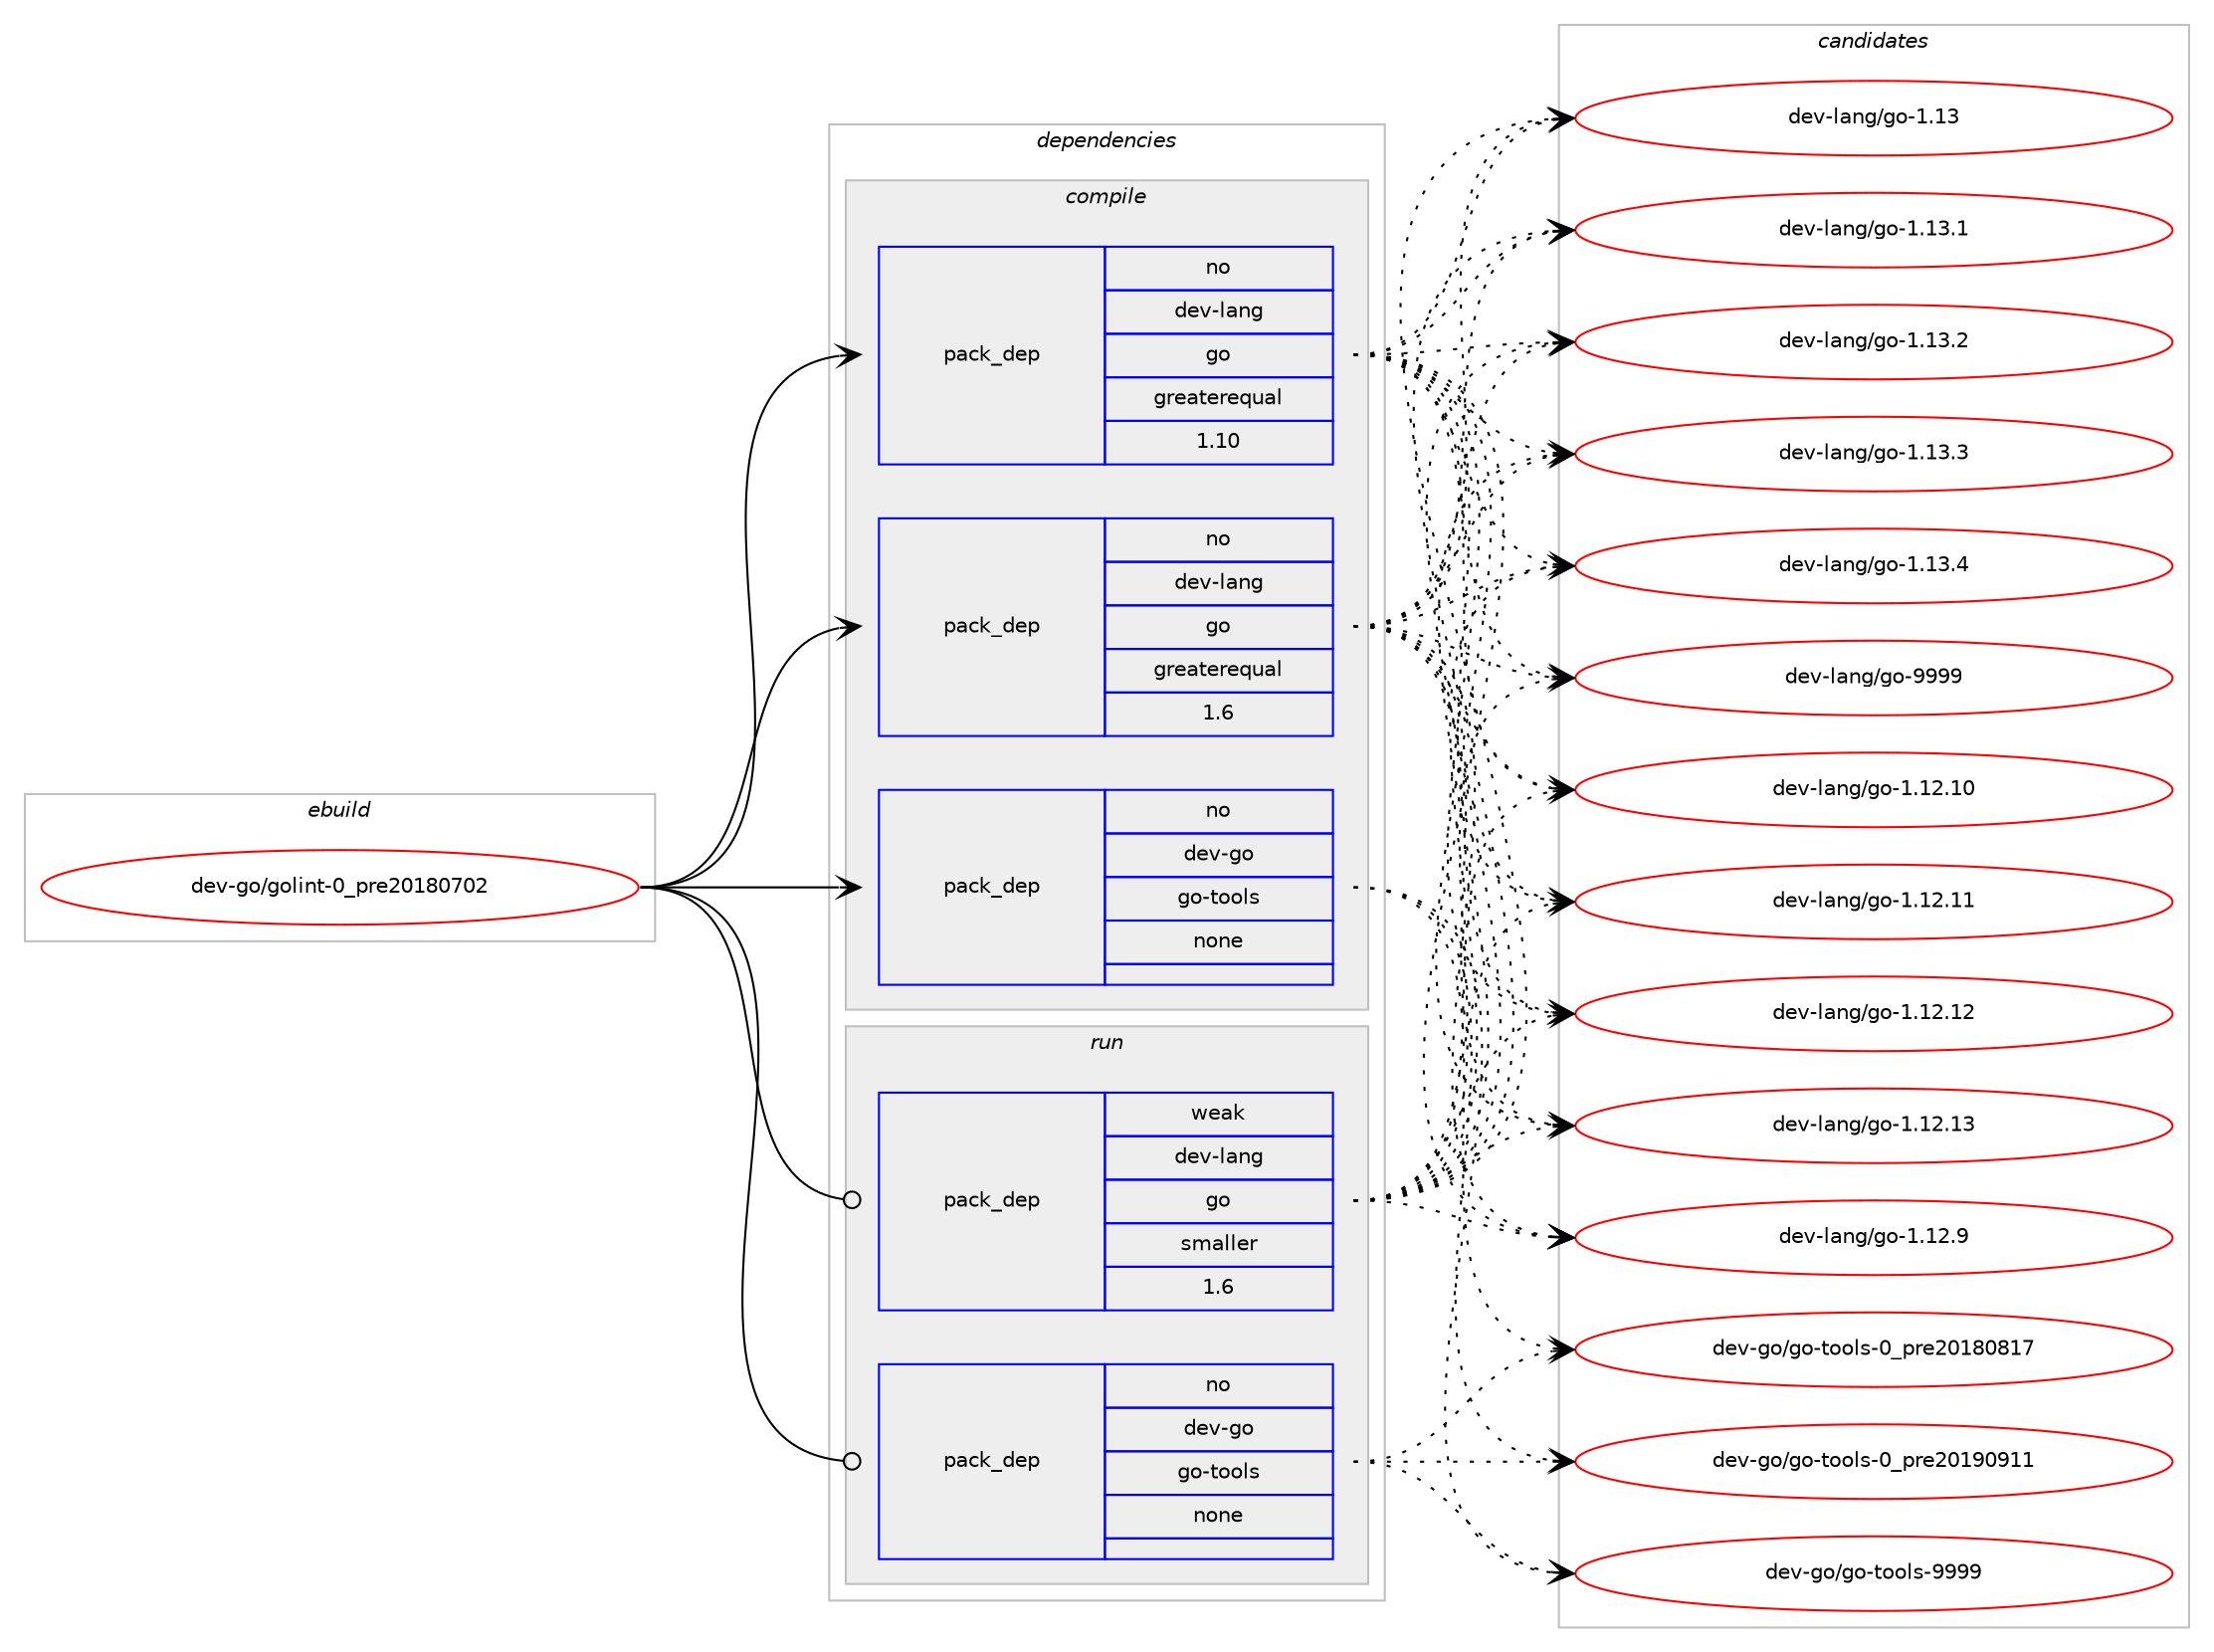 digraph prolog {

# *************
# Graph options
# *************

newrank=true;
concentrate=true;
compound=true;
graph [rankdir=LR,fontname=Helvetica,fontsize=10,ranksep=1.5];#, ranksep=2.5, nodesep=0.2];
edge  [arrowhead=vee];
node  [fontname=Helvetica,fontsize=10];

# **********
# The ebuild
# **********

subgraph cluster_leftcol {
color=gray;
rank=same;
label=<<i>ebuild</i>>;
id [label="dev-go/golint-0_pre20180702", color=red, width=4, href="../dev-go/golint-0_pre20180702.svg"];
}

# ****************
# The dependencies
# ****************

subgraph cluster_midcol {
color=gray;
label=<<i>dependencies</i>>;
subgraph cluster_compile {
fillcolor="#eeeeee";
style=filled;
label=<<i>compile</i>>;
subgraph pack391118 {
dependency525526 [label=<<TABLE BORDER="0" CELLBORDER="1" CELLSPACING="0" CELLPADDING="4" WIDTH="220"><TR><TD ROWSPAN="6" CELLPADDING="30">pack_dep</TD></TR><TR><TD WIDTH="110">no</TD></TR><TR><TD>dev-go</TD></TR><TR><TD>go-tools</TD></TR><TR><TD>none</TD></TR><TR><TD></TD></TR></TABLE>>, shape=none, color=blue];
}
id:e -> dependency525526:w [weight=20,style="solid",arrowhead="vee"];
subgraph pack391119 {
dependency525527 [label=<<TABLE BORDER="0" CELLBORDER="1" CELLSPACING="0" CELLPADDING="4" WIDTH="220"><TR><TD ROWSPAN="6" CELLPADDING="30">pack_dep</TD></TR><TR><TD WIDTH="110">no</TD></TR><TR><TD>dev-lang</TD></TR><TR><TD>go</TD></TR><TR><TD>greaterequal</TD></TR><TR><TD>1.10</TD></TR></TABLE>>, shape=none, color=blue];
}
id:e -> dependency525527:w [weight=20,style="solid",arrowhead="vee"];
subgraph pack391120 {
dependency525528 [label=<<TABLE BORDER="0" CELLBORDER="1" CELLSPACING="0" CELLPADDING="4" WIDTH="220"><TR><TD ROWSPAN="6" CELLPADDING="30">pack_dep</TD></TR><TR><TD WIDTH="110">no</TD></TR><TR><TD>dev-lang</TD></TR><TR><TD>go</TD></TR><TR><TD>greaterequal</TD></TR><TR><TD>1.6</TD></TR></TABLE>>, shape=none, color=blue];
}
id:e -> dependency525528:w [weight=20,style="solid",arrowhead="vee"];
}
subgraph cluster_compileandrun {
fillcolor="#eeeeee";
style=filled;
label=<<i>compile and run</i>>;
}
subgraph cluster_run {
fillcolor="#eeeeee";
style=filled;
label=<<i>run</i>>;
subgraph pack391121 {
dependency525529 [label=<<TABLE BORDER="0" CELLBORDER="1" CELLSPACING="0" CELLPADDING="4" WIDTH="220"><TR><TD ROWSPAN="6" CELLPADDING="30">pack_dep</TD></TR><TR><TD WIDTH="110">no</TD></TR><TR><TD>dev-go</TD></TR><TR><TD>go-tools</TD></TR><TR><TD>none</TD></TR><TR><TD></TD></TR></TABLE>>, shape=none, color=blue];
}
id:e -> dependency525529:w [weight=20,style="solid",arrowhead="odot"];
subgraph pack391122 {
dependency525530 [label=<<TABLE BORDER="0" CELLBORDER="1" CELLSPACING="0" CELLPADDING="4" WIDTH="220"><TR><TD ROWSPAN="6" CELLPADDING="30">pack_dep</TD></TR><TR><TD WIDTH="110">weak</TD></TR><TR><TD>dev-lang</TD></TR><TR><TD>go</TD></TR><TR><TD>smaller</TD></TR><TR><TD>1.6</TD></TR></TABLE>>, shape=none, color=blue];
}
id:e -> dependency525530:w [weight=20,style="solid",arrowhead="odot"];
}
}

# **************
# The candidates
# **************

subgraph cluster_choices {
rank=same;
color=gray;
label=<<i>candidates</i>>;

subgraph choice391118 {
color=black;
nodesep=1;
choice1001011184510311147103111451161111111081154548951121141015048495648564955 [label="dev-go/go-tools-0_pre20180817", color=red, width=4,href="../dev-go/go-tools-0_pre20180817.svg"];
choice1001011184510311147103111451161111111081154548951121141015048495748574949 [label="dev-go/go-tools-0_pre20190911", color=red, width=4,href="../dev-go/go-tools-0_pre20190911.svg"];
choice1001011184510311147103111451161111111081154557575757 [label="dev-go/go-tools-9999", color=red, width=4,href="../dev-go/go-tools-9999.svg"];
dependency525526:e -> choice1001011184510311147103111451161111111081154548951121141015048495648564955:w [style=dotted,weight="100"];
dependency525526:e -> choice1001011184510311147103111451161111111081154548951121141015048495748574949:w [style=dotted,weight="100"];
dependency525526:e -> choice1001011184510311147103111451161111111081154557575757:w [style=dotted,weight="100"];
}
subgraph choice391119 {
color=black;
nodesep=1;
choice1001011184510897110103471031114549464950464948 [label="dev-lang/go-1.12.10", color=red, width=4,href="../dev-lang/go-1.12.10.svg"];
choice1001011184510897110103471031114549464950464949 [label="dev-lang/go-1.12.11", color=red, width=4,href="../dev-lang/go-1.12.11.svg"];
choice1001011184510897110103471031114549464950464950 [label="dev-lang/go-1.12.12", color=red, width=4,href="../dev-lang/go-1.12.12.svg"];
choice1001011184510897110103471031114549464950464951 [label="dev-lang/go-1.12.13", color=red, width=4,href="../dev-lang/go-1.12.13.svg"];
choice10010111845108971101034710311145494649504657 [label="dev-lang/go-1.12.9", color=red, width=4,href="../dev-lang/go-1.12.9.svg"];
choice1001011184510897110103471031114549464951 [label="dev-lang/go-1.13", color=red, width=4,href="../dev-lang/go-1.13.svg"];
choice10010111845108971101034710311145494649514649 [label="dev-lang/go-1.13.1", color=red, width=4,href="../dev-lang/go-1.13.1.svg"];
choice10010111845108971101034710311145494649514650 [label="dev-lang/go-1.13.2", color=red, width=4,href="../dev-lang/go-1.13.2.svg"];
choice10010111845108971101034710311145494649514651 [label="dev-lang/go-1.13.3", color=red, width=4,href="../dev-lang/go-1.13.3.svg"];
choice10010111845108971101034710311145494649514652 [label="dev-lang/go-1.13.4", color=red, width=4,href="../dev-lang/go-1.13.4.svg"];
choice1001011184510897110103471031114557575757 [label="dev-lang/go-9999", color=red, width=4,href="../dev-lang/go-9999.svg"];
dependency525527:e -> choice1001011184510897110103471031114549464950464948:w [style=dotted,weight="100"];
dependency525527:e -> choice1001011184510897110103471031114549464950464949:w [style=dotted,weight="100"];
dependency525527:e -> choice1001011184510897110103471031114549464950464950:w [style=dotted,weight="100"];
dependency525527:e -> choice1001011184510897110103471031114549464950464951:w [style=dotted,weight="100"];
dependency525527:e -> choice10010111845108971101034710311145494649504657:w [style=dotted,weight="100"];
dependency525527:e -> choice1001011184510897110103471031114549464951:w [style=dotted,weight="100"];
dependency525527:e -> choice10010111845108971101034710311145494649514649:w [style=dotted,weight="100"];
dependency525527:e -> choice10010111845108971101034710311145494649514650:w [style=dotted,weight="100"];
dependency525527:e -> choice10010111845108971101034710311145494649514651:w [style=dotted,weight="100"];
dependency525527:e -> choice10010111845108971101034710311145494649514652:w [style=dotted,weight="100"];
dependency525527:e -> choice1001011184510897110103471031114557575757:w [style=dotted,weight="100"];
}
subgraph choice391120 {
color=black;
nodesep=1;
choice1001011184510897110103471031114549464950464948 [label="dev-lang/go-1.12.10", color=red, width=4,href="../dev-lang/go-1.12.10.svg"];
choice1001011184510897110103471031114549464950464949 [label="dev-lang/go-1.12.11", color=red, width=4,href="../dev-lang/go-1.12.11.svg"];
choice1001011184510897110103471031114549464950464950 [label="dev-lang/go-1.12.12", color=red, width=4,href="../dev-lang/go-1.12.12.svg"];
choice1001011184510897110103471031114549464950464951 [label="dev-lang/go-1.12.13", color=red, width=4,href="../dev-lang/go-1.12.13.svg"];
choice10010111845108971101034710311145494649504657 [label="dev-lang/go-1.12.9", color=red, width=4,href="../dev-lang/go-1.12.9.svg"];
choice1001011184510897110103471031114549464951 [label="dev-lang/go-1.13", color=red, width=4,href="../dev-lang/go-1.13.svg"];
choice10010111845108971101034710311145494649514649 [label="dev-lang/go-1.13.1", color=red, width=4,href="../dev-lang/go-1.13.1.svg"];
choice10010111845108971101034710311145494649514650 [label="dev-lang/go-1.13.2", color=red, width=4,href="../dev-lang/go-1.13.2.svg"];
choice10010111845108971101034710311145494649514651 [label="dev-lang/go-1.13.3", color=red, width=4,href="../dev-lang/go-1.13.3.svg"];
choice10010111845108971101034710311145494649514652 [label="dev-lang/go-1.13.4", color=red, width=4,href="../dev-lang/go-1.13.4.svg"];
choice1001011184510897110103471031114557575757 [label="dev-lang/go-9999", color=red, width=4,href="../dev-lang/go-9999.svg"];
dependency525528:e -> choice1001011184510897110103471031114549464950464948:w [style=dotted,weight="100"];
dependency525528:e -> choice1001011184510897110103471031114549464950464949:w [style=dotted,weight="100"];
dependency525528:e -> choice1001011184510897110103471031114549464950464950:w [style=dotted,weight="100"];
dependency525528:e -> choice1001011184510897110103471031114549464950464951:w [style=dotted,weight="100"];
dependency525528:e -> choice10010111845108971101034710311145494649504657:w [style=dotted,weight="100"];
dependency525528:e -> choice1001011184510897110103471031114549464951:w [style=dotted,weight="100"];
dependency525528:e -> choice10010111845108971101034710311145494649514649:w [style=dotted,weight="100"];
dependency525528:e -> choice10010111845108971101034710311145494649514650:w [style=dotted,weight="100"];
dependency525528:e -> choice10010111845108971101034710311145494649514651:w [style=dotted,weight="100"];
dependency525528:e -> choice10010111845108971101034710311145494649514652:w [style=dotted,weight="100"];
dependency525528:e -> choice1001011184510897110103471031114557575757:w [style=dotted,weight="100"];
}
subgraph choice391121 {
color=black;
nodesep=1;
choice1001011184510311147103111451161111111081154548951121141015048495648564955 [label="dev-go/go-tools-0_pre20180817", color=red, width=4,href="../dev-go/go-tools-0_pre20180817.svg"];
choice1001011184510311147103111451161111111081154548951121141015048495748574949 [label="dev-go/go-tools-0_pre20190911", color=red, width=4,href="../dev-go/go-tools-0_pre20190911.svg"];
choice1001011184510311147103111451161111111081154557575757 [label="dev-go/go-tools-9999", color=red, width=4,href="../dev-go/go-tools-9999.svg"];
dependency525529:e -> choice1001011184510311147103111451161111111081154548951121141015048495648564955:w [style=dotted,weight="100"];
dependency525529:e -> choice1001011184510311147103111451161111111081154548951121141015048495748574949:w [style=dotted,weight="100"];
dependency525529:e -> choice1001011184510311147103111451161111111081154557575757:w [style=dotted,weight="100"];
}
subgraph choice391122 {
color=black;
nodesep=1;
choice1001011184510897110103471031114549464950464948 [label="dev-lang/go-1.12.10", color=red, width=4,href="../dev-lang/go-1.12.10.svg"];
choice1001011184510897110103471031114549464950464949 [label="dev-lang/go-1.12.11", color=red, width=4,href="../dev-lang/go-1.12.11.svg"];
choice1001011184510897110103471031114549464950464950 [label="dev-lang/go-1.12.12", color=red, width=4,href="../dev-lang/go-1.12.12.svg"];
choice1001011184510897110103471031114549464950464951 [label="dev-lang/go-1.12.13", color=red, width=4,href="../dev-lang/go-1.12.13.svg"];
choice10010111845108971101034710311145494649504657 [label="dev-lang/go-1.12.9", color=red, width=4,href="../dev-lang/go-1.12.9.svg"];
choice1001011184510897110103471031114549464951 [label="dev-lang/go-1.13", color=red, width=4,href="../dev-lang/go-1.13.svg"];
choice10010111845108971101034710311145494649514649 [label="dev-lang/go-1.13.1", color=red, width=4,href="../dev-lang/go-1.13.1.svg"];
choice10010111845108971101034710311145494649514650 [label="dev-lang/go-1.13.2", color=red, width=4,href="../dev-lang/go-1.13.2.svg"];
choice10010111845108971101034710311145494649514651 [label="dev-lang/go-1.13.3", color=red, width=4,href="../dev-lang/go-1.13.3.svg"];
choice10010111845108971101034710311145494649514652 [label="dev-lang/go-1.13.4", color=red, width=4,href="../dev-lang/go-1.13.4.svg"];
choice1001011184510897110103471031114557575757 [label="dev-lang/go-9999", color=red, width=4,href="../dev-lang/go-9999.svg"];
dependency525530:e -> choice1001011184510897110103471031114549464950464948:w [style=dotted,weight="100"];
dependency525530:e -> choice1001011184510897110103471031114549464950464949:w [style=dotted,weight="100"];
dependency525530:e -> choice1001011184510897110103471031114549464950464950:w [style=dotted,weight="100"];
dependency525530:e -> choice1001011184510897110103471031114549464950464951:w [style=dotted,weight="100"];
dependency525530:e -> choice10010111845108971101034710311145494649504657:w [style=dotted,weight="100"];
dependency525530:e -> choice1001011184510897110103471031114549464951:w [style=dotted,weight="100"];
dependency525530:e -> choice10010111845108971101034710311145494649514649:w [style=dotted,weight="100"];
dependency525530:e -> choice10010111845108971101034710311145494649514650:w [style=dotted,weight="100"];
dependency525530:e -> choice10010111845108971101034710311145494649514651:w [style=dotted,weight="100"];
dependency525530:e -> choice10010111845108971101034710311145494649514652:w [style=dotted,weight="100"];
dependency525530:e -> choice1001011184510897110103471031114557575757:w [style=dotted,weight="100"];
}
}

}
